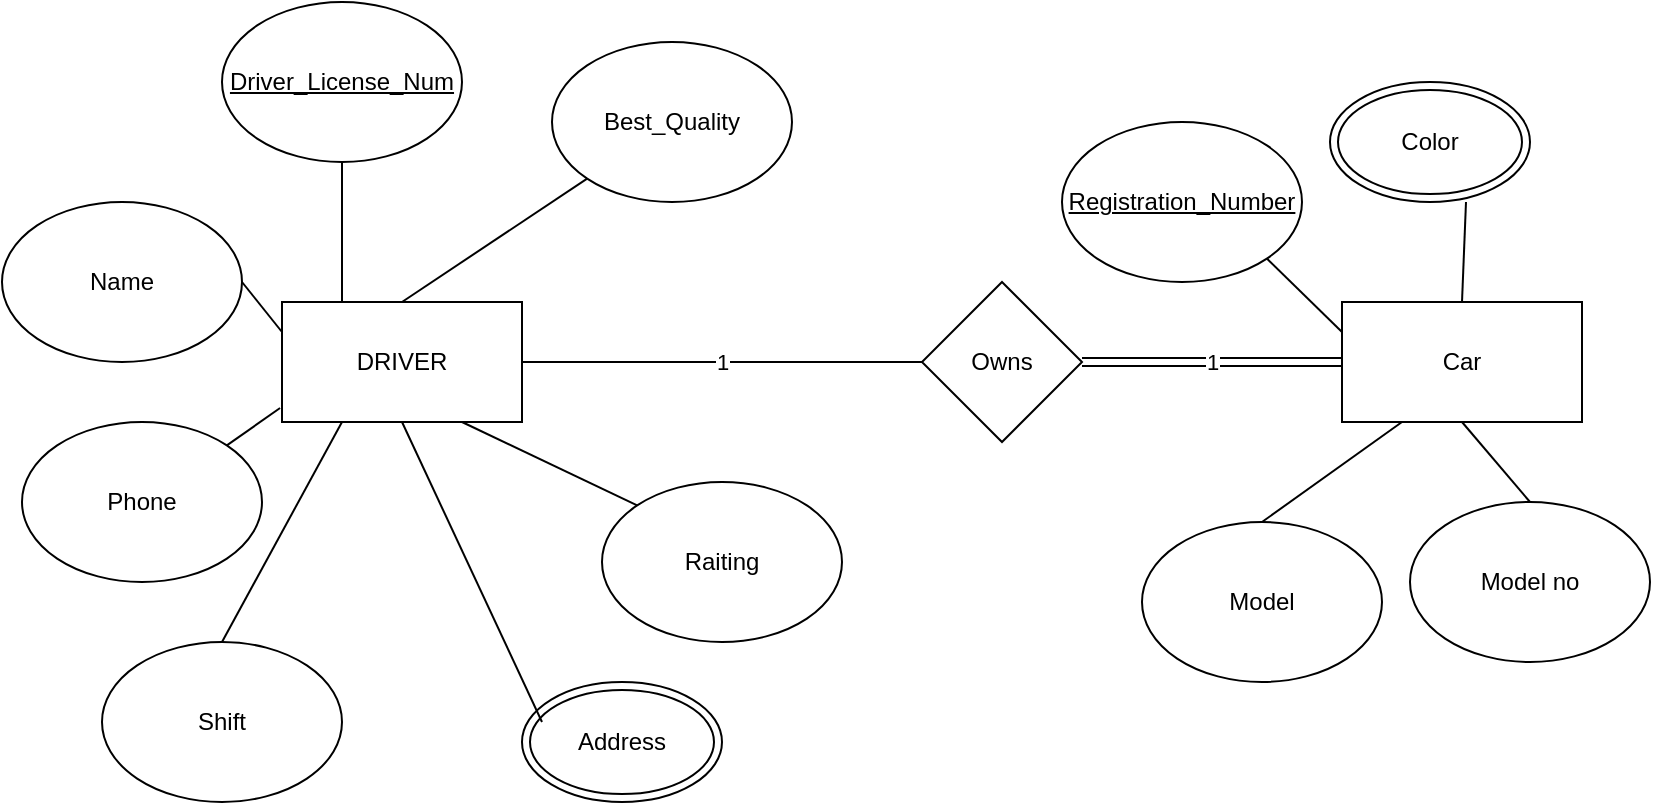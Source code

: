 <mxfile version="12.2.2" type="device" pages="1"><diagram id="WvEEGeW-H3v5GoCIeamK" name="Page-1"><mxGraphModel dx="854" dy="436" grid="1" gridSize="10" guides="1" tooltips="1" connect="1" arrows="1" fold="1" page="1" pageScale="1" pageWidth="850" pageHeight="1100" math="0" shadow="0"><root><mxCell id="0"/><mxCell id="1" parent="0"/><mxCell id="36BdWw_xs5bKxPvFVIZd-1" value="DRIVER" style="rounded=0;whiteSpace=wrap;html=1;" vertex="1" parent="1"><mxGeometry x="170" y="170" width="120" height="60" as="geometry"/></mxCell><mxCell id="36BdWw_xs5bKxPvFVIZd-2" value="Best_Quality" style="ellipse;whiteSpace=wrap;html=1;" vertex="1" parent="1"><mxGeometry x="305" y="40" width="120" height="80" as="geometry"/></mxCell><mxCell id="36BdWw_xs5bKxPvFVIZd-3" value="&lt;u&gt;Driver_License_Num&lt;/u&gt;" style="ellipse;whiteSpace=wrap;html=1;" vertex="1" parent="1"><mxGeometry x="140" y="20" width="120" height="80" as="geometry"/></mxCell><mxCell id="36BdWw_xs5bKxPvFVIZd-4" value="Name" style="ellipse;whiteSpace=wrap;html=1;" vertex="1" parent="1"><mxGeometry x="30" y="120" width="120" height="80" as="geometry"/></mxCell><mxCell id="36BdWw_xs5bKxPvFVIZd-5" value="Phone" style="ellipse;whiteSpace=wrap;html=1;" vertex="1" parent="1"><mxGeometry x="40" y="230" width="120" height="80" as="geometry"/></mxCell><mxCell id="36BdWw_xs5bKxPvFVIZd-6" value="Shift" style="ellipse;whiteSpace=wrap;html=1;" vertex="1" parent="1"><mxGeometry x="80" y="340" width="120" height="80" as="geometry"/></mxCell><mxCell id="36BdWw_xs5bKxPvFVIZd-7" value="Address" style="ellipse;shape=doubleEllipse;whiteSpace=wrap;html=1;" vertex="1" parent="1"><mxGeometry x="290" y="360" width="100" height="60" as="geometry"/></mxCell><mxCell id="36BdWw_xs5bKxPvFVIZd-8" value="Raiting" style="ellipse;whiteSpace=wrap;html=1;" vertex="1" parent="1"><mxGeometry x="330" y="260" width="120" height="80" as="geometry"/></mxCell><mxCell id="36BdWw_xs5bKxPvFVIZd-10" value="" style="endArrow=none;html=1;entryX=0;entryY=0.25;entryDx=0;entryDy=0;exitX=1;exitY=0.5;exitDx=0;exitDy=0;" edge="1" parent="1" source="36BdWw_xs5bKxPvFVIZd-4" target="36BdWw_xs5bKxPvFVIZd-1"><mxGeometry width="50" height="50" relative="1" as="geometry"><mxPoint x="30" y="490" as="sourcePoint"/><mxPoint x="80" y="440" as="targetPoint"/></mxGeometry></mxCell><mxCell id="36BdWw_xs5bKxPvFVIZd-11" value="" style="endArrow=none;html=1;entryX=0.25;entryY=0;entryDx=0;entryDy=0;exitX=0.5;exitY=1;exitDx=0;exitDy=0;" edge="1" parent="1" source="36BdWw_xs5bKxPvFVIZd-3" target="36BdWw_xs5bKxPvFVIZd-1"><mxGeometry width="50" height="50" relative="1" as="geometry"><mxPoint x="30" y="490" as="sourcePoint"/><mxPoint x="80" y="440" as="targetPoint"/></mxGeometry></mxCell><mxCell id="36BdWw_xs5bKxPvFVIZd-12" value="" style="endArrow=none;html=1;entryX=0.5;entryY=0;entryDx=0;entryDy=0;exitX=0;exitY=1;exitDx=0;exitDy=0;" edge="1" parent="1" source="36BdWw_xs5bKxPvFVIZd-2" target="36BdWw_xs5bKxPvFVIZd-1"><mxGeometry width="50" height="50" relative="1" as="geometry"><mxPoint x="30" y="490" as="sourcePoint"/><mxPoint x="80" y="440" as="targetPoint"/></mxGeometry></mxCell><mxCell id="36BdWw_xs5bKxPvFVIZd-13" value="" style="endArrow=none;html=1;entryX=1;entryY=0;entryDx=0;entryDy=0;exitX=-0.008;exitY=0.883;exitDx=0;exitDy=0;exitPerimeter=0;" edge="1" parent="1" source="36BdWw_xs5bKxPvFVIZd-1" target="36BdWw_xs5bKxPvFVIZd-5"><mxGeometry width="50" height="50" relative="1" as="geometry"><mxPoint x="30" y="490" as="sourcePoint"/><mxPoint x="80" y="440" as="targetPoint"/></mxGeometry></mxCell><mxCell id="36BdWw_xs5bKxPvFVIZd-14" value="" style="endArrow=none;html=1;entryX=0.25;entryY=1;entryDx=0;entryDy=0;exitX=0.5;exitY=0;exitDx=0;exitDy=0;" edge="1" parent="1" source="36BdWw_xs5bKxPvFVIZd-6" target="36BdWw_xs5bKxPvFVIZd-1"><mxGeometry width="50" height="50" relative="1" as="geometry"><mxPoint x="30" y="490" as="sourcePoint"/><mxPoint x="80" y="440" as="targetPoint"/></mxGeometry></mxCell><mxCell id="36BdWw_xs5bKxPvFVIZd-15" value="" style="endArrow=none;html=1;entryX=0.5;entryY=1;entryDx=0;entryDy=0;exitX=0.1;exitY=0.333;exitDx=0;exitDy=0;exitPerimeter=0;" edge="1" parent="1" source="36BdWw_xs5bKxPvFVIZd-7" target="36BdWw_xs5bKxPvFVIZd-1"><mxGeometry width="50" height="50" relative="1" as="geometry"><mxPoint x="30" y="490" as="sourcePoint"/><mxPoint x="80" y="440" as="targetPoint"/></mxGeometry></mxCell><mxCell id="36BdWw_xs5bKxPvFVIZd-16" value="" style="endArrow=none;html=1;entryX=0;entryY=0;entryDx=0;entryDy=0;exitX=0.75;exitY=1;exitDx=0;exitDy=0;" edge="1" parent="1" source="36BdWw_xs5bKxPvFVIZd-1" target="36BdWw_xs5bKxPvFVIZd-8"><mxGeometry width="50" height="50" relative="1" as="geometry"><mxPoint x="30" y="490" as="sourcePoint"/><mxPoint x="80" y="440" as="targetPoint"/></mxGeometry></mxCell><mxCell id="36BdWw_xs5bKxPvFVIZd-18" value="Owns" style="rhombus;whiteSpace=wrap;html=1;" vertex="1" parent="1"><mxGeometry x="490" y="160" width="80" height="80" as="geometry"/></mxCell><mxCell id="36BdWw_xs5bKxPvFVIZd-20" value="Car" style="rounded=0;whiteSpace=wrap;html=1;" vertex="1" parent="1"><mxGeometry x="700" y="170" width="120" height="60" as="geometry"/></mxCell><mxCell id="36BdWw_xs5bKxPvFVIZd-21" value="1" style="endArrow=none;html=1;entryX=0;entryY=0.5;entryDx=0;entryDy=0;" edge="1" parent="1" source="36BdWw_xs5bKxPvFVIZd-1" target="36BdWw_xs5bKxPvFVIZd-18"><mxGeometry width="50" height="50" relative="1" as="geometry"><mxPoint x="30" y="570" as="sourcePoint"/><mxPoint x="80" y="520" as="targetPoint"/></mxGeometry></mxCell><mxCell id="36BdWw_xs5bKxPvFVIZd-25" value="1" style="shape=link;html=1;entryX=0;entryY=0.5;entryDx=0;entryDy=0;exitX=1;exitY=0.5;exitDx=0;exitDy=0;" edge="1" parent="1" source="36BdWw_xs5bKxPvFVIZd-18" target="36BdWw_xs5bKxPvFVIZd-20"><mxGeometry width="50" height="50" relative="1" as="geometry"><mxPoint x="30" y="570" as="sourcePoint"/><mxPoint x="80" y="520" as="targetPoint"/></mxGeometry></mxCell><mxCell id="36BdWw_xs5bKxPvFVIZd-26" value="Color" style="ellipse;shape=doubleEllipse;whiteSpace=wrap;html=1;" vertex="1" parent="1"><mxGeometry x="694" y="60" width="100" height="60" as="geometry"/></mxCell><mxCell id="36BdWw_xs5bKxPvFVIZd-28" value="Model" style="ellipse;whiteSpace=wrap;html=1;" vertex="1" parent="1"><mxGeometry x="600" y="280" width="120" height="80" as="geometry"/></mxCell><mxCell id="36BdWw_xs5bKxPvFVIZd-29" value="Model no" style="ellipse;whiteSpace=wrap;html=1;" vertex="1" parent="1"><mxGeometry x="734" y="270" width="120" height="80" as="geometry"/></mxCell><mxCell id="36BdWw_xs5bKxPvFVIZd-30" value="&lt;u&gt;Registration_Number&lt;/u&gt;" style="ellipse;whiteSpace=wrap;html=1;" vertex="1" parent="1"><mxGeometry x="560" y="80" width="120" height="80" as="geometry"/></mxCell><mxCell id="36BdWw_xs5bKxPvFVIZd-31" value="" style="endArrow=none;html=1;entryX=0.25;entryY=1;entryDx=0;entryDy=0;exitX=0.5;exitY=0;exitDx=0;exitDy=0;" edge="1" parent="1" source="36BdWw_xs5bKxPvFVIZd-28" target="36BdWw_xs5bKxPvFVIZd-20"><mxGeometry width="50" height="50" relative="1" as="geometry"><mxPoint x="30" y="490" as="sourcePoint"/><mxPoint x="80" y="440" as="targetPoint"/></mxGeometry></mxCell><mxCell id="36BdWw_xs5bKxPvFVIZd-32" value="" style="endArrow=none;html=1;entryX=0;entryY=0.25;entryDx=0;entryDy=0;exitX=1;exitY=1;exitDx=0;exitDy=0;" edge="1" parent="1" source="36BdWw_xs5bKxPvFVIZd-30" target="36BdWw_xs5bKxPvFVIZd-20"><mxGeometry width="50" height="50" relative="1" as="geometry"><mxPoint x="30" y="490" as="sourcePoint"/><mxPoint x="80" y="440" as="targetPoint"/></mxGeometry></mxCell><mxCell id="36BdWw_xs5bKxPvFVIZd-33" value="" style="endArrow=none;html=1;entryX=0.5;entryY=0;entryDx=0;entryDy=0;exitX=0.5;exitY=1;exitDx=0;exitDy=0;" edge="1" parent="1" source="36BdWw_xs5bKxPvFVIZd-20" target="36BdWw_xs5bKxPvFVIZd-29"><mxGeometry width="50" height="50" relative="1" as="geometry"><mxPoint x="30" y="490" as="sourcePoint"/><mxPoint x="80" y="440" as="targetPoint"/></mxGeometry></mxCell><mxCell id="36BdWw_xs5bKxPvFVIZd-34" value="" style="endArrow=none;html=1;entryX=0.5;entryY=0;entryDx=0;entryDy=0;exitX=0.68;exitY=1;exitDx=0;exitDy=0;exitPerimeter=0;" edge="1" parent="1" source="36BdWw_xs5bKxPvFVIZd-26" target="36BdWw_xs5bKxPvFVIZd-20"><mxGeometry width="50" height="50" relative="1" as="geometry"><mxPoint x="30" y="490" as="sourcePoint"/><mxPoint x="80" y="440" as="targetPoint"/></mxGeometry></mxCell></root></mxGraphModel></diagram></mxfile>